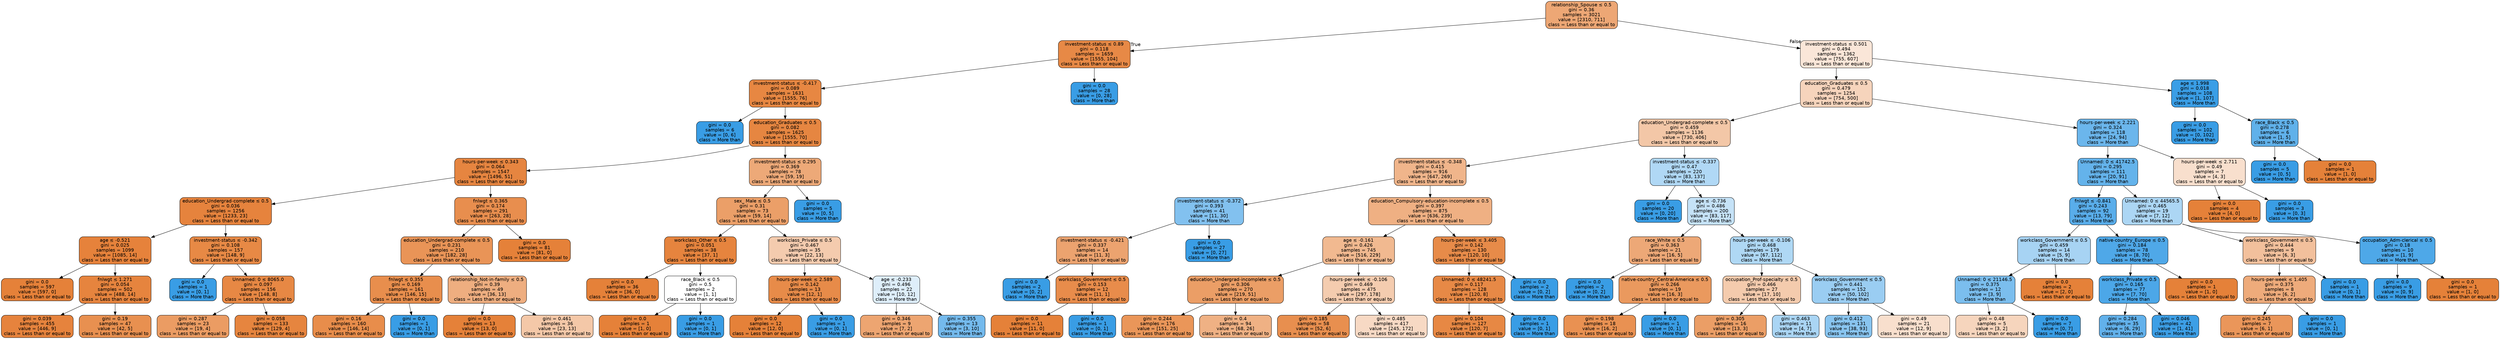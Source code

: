 digraph Tree {
node [shape=box, style="filled, rounded", color="black", fontname=helvetica] ;
edge [fontname=helvetica] ;
0 [label=<relationship_Spouse &le; 0.5<br/>gini = 0.36<br/>samples = 3021<br/>value = [2310, 711]<br/>class = Less than or equal to>, fillcolor="#e58139b1"] ;
1 [label=<investment-status &le; 0.89<br/>gini = 0.118<br/>samples = 1659<br/>value = [1555, 104]<br/>class = Less than or equal to>, fillcolor="#e58139ee"] ;
0 -> 1 [labeldistance=2.5, labelangle=45, headlabel="True"] ;
2 [label=<investment-status &le; -0.417<br/>gini = 0.089<br/>samples = 1631<br/>value = [1555, 76]<br/>class = Less than or equal to>, fillcolor="#e58139f3"] ;
1 -> 2 ;
3 [label=<gini = 0.0<br/>samples = 6<br/>value = [0, 6]<br/>class = More than>, fillcolor="#399de5ff"] ;
2 -> 3 ;
4 [label=<education_Graduates &le; 0.5<br/>gini = 0.082<br/>samples = 1625<br/>value = [1555, 70]<br/>class = Less than or equal to>, fillcolor="#e58139f4"] ;
2 -> 4 ;
5 [label=<hours-per-week &le; 0.343<br/>gini = 0.064<br/>samples = 1547<br/>value = [1496, 51]<br/>class = Less than or equal to>, fillcolor="#e58139f6"] ;
4 -> 5 ;
6 [label=<education_Undergrad-complete &le; 0.5<br/>gini = 0.036<br/>samples = 1256<br/>value = [1233, 23]<br/>class = Less than or equal to>, fillcolor="#e58139fa"] ;
5 -> 6 ;
7 [label=<age &le; -0.521<br/>gini = 0.025<br/>samples = 1099<br/>value = [1085, 14]<br/>class = Less than or equal to>, fillcolor="#e58139fc"] ;
6 -> 7 ;
8 [label=<gini = 0.0<br/>samples = 597<br/>value = [597, 0]<br/>class = Less than or equal to>, fillcolor="#e58139ff"] ;
7 -> 8 ;
9 [label=<fnlwgt &le; 1.271<br/>gini = 0.054<br/>samples = 502<br/>value = [488, 14]<br/>class = Less than or equal to>, fillcolor="#e58139f8"] ;
7 -> 9 ;
10 [label=<gini = 0.039<br/>samples = 455<br/>value = [446, 9]<br/>class = Less than or equal to>, fillcolor="#e58139fa"] ;
9 -> 10 ;
11 [label=<gini = 0.19<br/>samples = 47<br/>value = [42, 5]<br/>class = Less than or equal to>, fillcolor="#e58139e1"] ;
9 -> 11 ;
12 [label=<investment-status &le; -0.342<br/>gini = 0.108<br/>samples = 157<br/>value = [148, 9]<br/>class = Less than or equal to>, fillcolor="#e58139ef"] ;
6 -> 12 ;
13 [label=<gini = 0.0<br/>samples = 1<br/>value = [0, 1]<br/>class = More than>, fillcolor="#399de5ff"] ;
12 -> 13 ;
14 [label=<Unnamed: 0 &le; 8065.0<br/>gini = 0.097<br/>samples = 156<br/>value = [148, 8]<br/>class = Less than or equal to>, fillcolor="#e58139f1"] ;
12 -> 14 ;
15 [label=<gini = 0.287<br/>samples = 23<br/>value = [19, 4]<br/>class = Less than or equal to>, fillcolor="#e58139c9"] ;
14 -> 15 ;
16 [label=<gini = 0.058<br/>samples = 133<br/>value = [129, 4]<br/>class = Less than or equal to>, fillcolor="#e58139f7"] ;
14 -> 16 ;
17 [label=<fnlwgt &le; 0.365<br/>gini = 0.174<br/>samples = 291<br/>value = [263, 28]<br/>class = Less than or equal to>, fillcolor="#e58139e4"] ;
5 -> 17 ;
18 [label=<education_Undergrad-complete &le; 0.5<br/>gini = 0.231<br/>samples = 210<br/>value = [182, 28]<br/>class = Less than or equal to>, fillcolor="#e58139d8"] ;
17 -> 18 ;
19 [label=<fnlwgt &le; 0.355<br/>gini = 0.169<br/>samples = 161<br/>value = [146, 15]<br/>class = Less than or equal to>, fillcolor="#e58139e5"] ;
18 -> 19 ;
20 [label=<gini = 0.16<br/>samples = 160<br/>value = [146, 14]<br/>class = Less than or equal to>, fillcolor="#e58139e7"] ;
19 -> 20 ;
21 [label=<gini = 0.0<br/>samples = 1<br/>value = [0, 1]<br/>class = More than>, fillcolor="#399de5ff"] ;
19 -> 21 ;
22 [label=<relationship_Not-in-family &le; 0.5<br/>gini = 0.39<br/>samples = 49<br/>value = [36, 13]<br/>class = Less than or equal to>, fillcolor="#e58139a3"] ;
18 -> 22 ;
23 [label=<gini = 0.0<br/>samples = 13<br/>value = [13, 0]<br/>class = Less than or equal to>, fillcolor="#e58139ff"] ;
22 -> 23 ;
24 [label=<gini = 0.461<br/>samples = 36<br/>value = [23, 13]<br/>class = Less than or equal to>, fillcolor="#e581396f"] ;
22 -> 24 ;
25 [label=<gini = 0.0<br/>samples = 81<br/>value = [81, 0]<br/>class = Less than or equal to>, fillcolor="#e58139ff"] ;
17 -> 25 ;
26 [label=<investment-status &le; 0.295<br/>gini = 0.369<br/>samples = 78<br/>value = [59, 19]<br/>class = Less than or equal to>, fillcolor="#e58139ad"] ;
4 -> 26 ;
27 [label=<sex_ Male &le; 0.5<br/>gini = 0.31<br/>samples = 73<br/>value = [59, 14]<br/>class = Less than or equal to>, fillcolor="#e58139c2"] ;
26 -> 27 ;
28 [label=<workclass_Other &le; 0.5<br/>gini = 0.051<br/>samples = 38<br/>value = [37, 1]<br/>class = Less than or equal to>, fillcolor="#e58139f8"] ;
27 -> 28 ;
29 [label=<gini = 0.0<br/>samples = 36<br/>value = [36, 0]<br/>class = Less than or equal to>, fillcolor="#e58139ff"] ;
28 -> 29 ;
30 [label=<race_Black &le; 0.5<br/>gini = 0.5<br/>samples = 2<br/>value = [1, 1]<br/>class = Less than or equal to>, fillcolor="#e5813900"] ;
28 -> 30 ;
31 [label=<gini = 0.0<br/>samples = 1<br/>value = [1, 0]<br/>class = Less than or equal to>, fillcolor="#e58139ff"] ;
30 -> 31 ;
32 [label=<gini = 0.0<br/>samples = 1<br/>value = [0, 1]<br/>class = More than>, fillcolor="#399de5ff"] ;
30 -> 32 ;
33 [label=<workclass_Private &le; 0.5<br/>gini = 0.467<br/>samples = 35<br/>value = [22, 13]<br/>class = Less than or equal to>, fillcolor="#e5813968"] ;
27 -> 33 ;
34 [label=<hours-per-week &le; 2.589<br/>gini = 0.142<br/>samples = 13<br/>value = [12, 1]<br/>class = Less than or equal to>, fillcolor="#e58139ea"] ;
33 -> 34 ;
35 [label=<gini = 0.0<br/>samples = 12<br/>value = [12, 0]<br/>class = Less than or equal to>, fillcolor="#e58139ff"] ;
34 -> 35 ;
36 [label=<gini = 0.0<br/>samples = 1<br/>value = [0, 1]<br/>class = More than>, fillcolor="#399de5ff"] ;
34 -> 36 ;
37 [label=<age &le; -0.233<br/>gini = 0.496<br/>samples = 22<br/>value = [10, 12]<br/>class = More than>, fillcolor="#399de52a"] ;
33 -> 37 ;
38 [label=<gini = 0.346<br/>samples = 9<br/>value = [7, 2]<br/>class = Less than or equal to>, fillcolor="#e58139b6"] ;
37 -> 38 ;
39 [label=<gini = 0.355<br/>samples = 13<br/>value = [3, 10]<br/>class = More than>, fillcolor="#399de5b3"] ;
37 -> 39 ;
40 [label=<gini = 0.0<br/>samples = 5<br/>value = [0, 5]<br/>class = More than>, fillcolor="#399de5ff"] ;
26 -> 40 ;
41 [label=<gini = 0.0<br/>samples = 28<br/>value = [0, 28]<br/>class = More than>, fillcolor="#399de5ff"] ;
1 -> 41 ;
42 [label=<investment-status &le; 0.501<br/>gini = 0.494<br/>samples = 1362<br/>value = [755, 607]<br/>class = Less than or equal to>, fillcolor="#e5813932"] ;
0 -> 42 [labeldistance=2.5, labelangle=-45, headlabel="False"] ;
43 [label=<education_Graduates &le; 0.5<br/>gini = 0.479<br/>samples = 1254<br/>value = [754, 500]<br/>class = Less than or equal to>, fillcolor="#e5813956"] ;
42 -> 43 ;
44 [label=<education_Undergrad-complete &le; 0.5<br/>gini = 0.459<br/>samples = 1136<br/>value = [730, 406]<br/>class = Less than or equal to>, fillcolor="#e5813971"] ;
43 -> 44 ;
45 [label=<investment-status &le; -0.348<br/>gini = 0.415<br/>samples = 916<br/>value = [647, 269]<br/>class = Less than or equal to>, fillcolor="#e5813995"] ;
44 -> 45 ;
46 [label=<investment-status &le; -0.372<br/>gini = 0.393<br/>samples = 41<br/>value = [11, 30]<br/>class = More than>, fillcolor="#399de5a1"] ;
45 -> 46 ;
47 [label=<investment-status &le; -0.421<br/>gini = 0.337<br/>samples = 14<br/>value = [11, 3]<br/>class = Less than or equal to>, fillcolor="#e58139b9"] ;
46 -> 47 ;
48 [label=<gini = 0.0<br/>samples = 2<br/>value = [0, 2]<br/>class = More than>, fillcolor="#399de5ff"] ;
47 -> 48 ;
49 [label=<workclass_Government &le; 0.5<br/>gini = 0.153<br/>samples = 12<br/>value = [11, 1]<br/>class = Less than or equal to>, fillcolor="#e58139e8"] ;
47 -> 49 ;
50 [label=<gini = 0.0<br/>samples = 11<br/>value = [11, 0]<br/>class = Less than or equal to>, fillcolor="#e58139ff"] ;
49 -> 50 ;
51 [label=<gini = 0.0<br/>samples = 1<br/>value = [0, 1]<br/>class = More than>, fillcolor="#399de5ff"] ;
49 -> 51 ;
52 [label=<gini = 0.0<br/>samples = 27<br/>value = [0, 27]<br/>class = More than>, fillcolor="#399de5ff"] ;
46 -> 52 ;
53 [label=<education_Compulsory-education-incomplete &le; 0.5<br/>gini = 0.397<br/>samples = 875<br/>value = [636, 239]<br/>class = Less than or equal to>, fillcolor="#e581399f"] ;
45 -> 53 ;
54 [label=<age &le; -0.161<br/>gini = 0.426<br/>samples = 745<br/>value = [516, 229]<br/>class = Less than or equal to>, fillcolor="#e581398e"] ;
53 -> 54 ;
55 [label=<education_Undergrad-incomplete &le; 0.5<br/>gini = 0.306<br/>samples = 270<br/>value = [219, 51]<br/>class = Less than or equal to>, fillcolor="#e58139c4"] ;
54 -> 55 ;
56 [label=<gini = 0.244<br/>samples = 176<br/>value = [151, 25]<br/>class = Less than or equal to>, fillcolor="#e58139d5"] ;
55 -> 56 ;
57 [label=<gini = 0.4<br/>samples = 94<br/>value = [68, 26]<br/>class = Less than or equal to>, fillcolor="#e581399e"] ;
55 -> 57 ;
58 [label=<hours-per-week &le; -0.106<br/>gini = 0.469<br/>samples = 475<br/>value = [297, 178]<br/>class = Less than or equal to>, fillcolor="#e5813966"] ;
54 -> 58 ;
59 [label=<gini = 0.185<br/>samples = 58<br/>value = [52, 6]<br/>class = Less than or equal to>, fillcolor="#e58139e2"] ;
58 -> 59 ;
60 [label=<gini = 0.485<br/>samples = 417<br/>value = [245, 172]<br/>class = Less than or equal to>, fillcolor="#e581394c"] ;
58 -> 60 ;
61 [label=<hours-per-week &le; 3.405<br/>gini = 0.142<br/>samples = 130<br/>value = [120, 10]<br/>class = Less than or equal to>, fillcolor="#e58139ea"] ;
53 -> 61 ;
62 [label=<Unnamed: 0 &le; 48241.5<br/>gini = 0.117<br/>samples = 128<br/>value = [120, 8]<br/>class = Less than or equal to>, fillcolor="#e58139ee"] ;
61 -> 62 ;
63 [label=<gini = 0.104<br/>samples = 127<br/>value = [120, 7]<br/>class = Less than or equal to>, fillcolor="#e58139f0"] ;
62 -> 63 ;
64 [label=<gini = 0.0<br/>samples = 1<br/>value = [0, 1]<br/>class = More than>, fillcolor="#399de5ff"] ;
62 -> 64 ;
65 [label=<gini = 0.0<br/>samples = 2<br/>value = [0, 2]<br/>class = More than>, fillcolor="#399de5ff"] ;
61 -> 65 ;
66 [label=<investment-status &le; -0.337<br/>gini = 0.47<br/>samples = 220<br/>value = [83, 137]<br/>class = More than>, fillcolor="#399de565"] ;
44 -> 66 ;
67 [label=<gini = 0.0<br/>samples = 20<br/>value = [0, 20]<br/>class = More than>, fillcolor="#399de5ff"] ;
66 -> 67 ;
68 [label=<age &le; -0.736<br/>gini = 0.486<br/>samples = 200<br/>value = [83, 117]<br/>class = More than>, fillcolor="#399de54a"] ;
66 -> 68 ;
69 [label=<race_White &le; 0.5<br/>gini = 0.363<br/>samples = 21<br/>value = [16, 5]<br/>class = Less than or equal to>, fillcolor="#e58139af"] ;
68 -> 69 ;
70 [label=<gini = 0.0<br/>samples = 2<br/>value = [0, 2]<br/>class = More than>, fillcolor="#399de5ff"] ;
69 -> 70 ;
71 [label=<native-country_Central-America &le; 0.5<br/>gini = 0.266<br/>samples = 19<br/>value = [16, 3]<br/>class = Less than or equal to>, fillcolor="#e58139cf"] ;
69 -> 71 ;
72 [label=<gini = 0.198<br/>samples = 18<br/>value = [16, 2]<br/>class = Less than or equal to>, fillcolor="#e58139df"] ;
71 -> 72 ;
73 [label=<gini = 0.0<br/>samples = 1<br/>value = [0, 1]<br/>class = More than>, fillcolor="#399de5ff"] ;
71 -> 73 ;
74 [label=<hours-per-week &le; -0.106<br/>gini = 0.468<br/>samples = 179<br/>value = [67, 112]<br/>class = More than>, fillcolor="#399de566"] ;
68 -> 74 ;
75 [label=<occupation_Prof-specialty &le; 0.5<br/>gini = 0.466<br/>samples = 27<br/>value = [17, 10]<br/>class = Less than or equal to>, fillcolor="#e5813969"] ;
74 -> 75 ;
76 [label=<gini = 0.305<br/>samples = 16<br/>value = [13, 3]<br/>class = Less than or equal to>, fillcolor="#e58139c4"] ;
75 -> 76 ;
77 [label=<gini = 0.463<br/>samples = 11<br/>value = [4, 7]<br/>class = More than>, fillcolor="#399de56d"] ;
75 -> 77 ;
78 [label=<workclass_Government &le; 0.5<br/>gini = 0.441<br/>samples = 152<br/>value = [50, 102]<br/>class = More than>, fillcolor="#399de582"] ;
74 -> 78 ;
79 [label=<gini = 0.412<br/>samples = 131<br/>value = [38, 93]<br/>class = More than>, fillcolor="#399de597"] ;
78 -> 79 ;
80 [label=<gini = 0.49<br/>samples = 21<br/>value = [12, 9]<br/>class = Less than or equal to>, fillcolor="#e5813940"] ;
78 -> 80 ;
81 [label=<hours-per-week &le; 2.221<br/>gini = 0.324<br/>samples = 118<br/>value = [24, 94]<br/>class = More than>, fillcolor="#399de5be"] ;
43 -> 81 ;
82 [label=<Unnamed: 0 &le; 41742.5<br/>gini = 0.295<br/>samples = 111<br/>value = [20, 91]<br/>class = More than>, fillcolor="#399de5c7"] ;
81 -> 82 ;
83 [label=<fnlwgt &le; -0.841<br/>gini = 0.243<br/>samples = 92<br/>value = [13, 79]<br/>class = More than>, fillcolor="#399de5d5"] ;
82 -> 83 ;
84 [label=<workclass_Government &le; 0.5<br/>gini = 0.459<br/>samples = 14<br/>value = [5, 9]<br/>class = More than>, fillcolor="#399de571"] ;
83 -> 84 ;
85 [label=<Unnamed: 0 &le; 21146.5<br/>gini = 0.375<br/>samples = 12<br/>value = [3, 9]<br/>class = More than>, fillcolor="#399de5aa"] ;
84 -> 85 ;
86 [label=<gini = 0.48<br/>samples = 5<br/>value = [3, 2]<br/>class = Less than or equal to>, fillcolor="#e5813955"] ;
85 -> 86 ;
87 [label=<gini = 0.0<br/>samples = 7<br/>value = [0, 7]<br/>class = More than>, fillcolor="#399de5ff"] ;
85 -> 87 ;
88 [label=<gini = 0.0<br/>samples = 2<br/>value = [2, 0]<br/>class = Less than or equal to>, fillcolor="#e58139ff"] ;
84 -> 88 ;
89 [label=<native-country_Europe &le; 0.5<br/>gini = 0.184<br/>samples = 78<br/>value = [8, 70]<br/>class = More than>, fillcolor="#399de5e2"] ;
83 -> 89 ;
90 [label=<workclass_Private &le; 0.5<br/>gini = 0.165<br/>samples = 77<br/>value = [7, 70]<br/>class = More than>, fillcolor="#399de5e6"] ;
89 -> 90 ;
91 [label=<gini = 0.284<br/>samples = 35<br/>value = [6, 29]<br/>class = More than>, fillcolor="#399de5ca"] ;
90 -> 91 ;
92 [label=<gini = 0.046<br/>samples = 42<br/>value = [1, 41]<br/>class = More than>, fillcolor="#399de5f9"] ;
90 -> 92 ;
93 [label=<gini = 0.0<br/>samples = 1<br/>value = [1, 0]<br/>class = Less than or equal to>, fillcolor="#e58139ff"] ;
89 -> 93 ;
94 [label=<Unnamed: 0 &le; 44565.5<br/>gini = 0.465<br/>samples = 19<br/>value = [7, 12]<br/>class = More than>, fillcolor="#399de56a"] ;
82 -> 94 ;
95 [label=<workclass_Government &le; 0.5<br/>gini = 0.444<br/>samples = 9<br/>value = [6, 3]<br/>class = Less than or equal to>, fillcolor="#e581397f"] ;
94 -> 95 ;
96 [label=<hours-per-week &le; 1.405<br/>gini = 0.375<br/>samples = 8<br/>value = [6, 2]<br/>class = Less than or equal to>, fillcolor="#e58139aa"] ;
95 -> 96 ;
97 [label=<gini = 0.245<br/>samples = 7<br/>value = [6, 1]<br/>class = Less than or equal to>, fillcolor="#e58139d4"] ;
96 -> 97 ;
98 [label=<gini = 0.0<br/>samples = 1<br/>value = [0, 1]<br/>class = More than>, fillcolor="#399de5ff"] ;
96 -> 98 ;
99 [label=<gini = 0.0<br/>samples = 1<br/>value = [0, 1]<br/>class = More than>, fillcolor="#399de5ff"] ;
95 -> 99 ;
100 [label=<occupation_Adm-clerical &le; 0.5<br/>gini = 0.18<br/>samples = 10<br/>value = [1, 9]<br/>class = More than>, fillcolor="#399de5e3"] ;
94 -> 100 ;
101 [label=<gini = 0.0<br/>samples = 9<br/>value = [0, 9]<br/>class = More than>, fillcolor="#399de5ff"] ;
100 -> 101 ;
102 [label=<gini = 0.0<br/>samples = 1<br/>value = [1, 0]<br/>class = Less than or equal to>, fillcolor="#e58139ff"] ;
100 -> 102 ;
103 [label=<hours-per-week &le; 2.711<br/>gini = 0.49<br/>samples = 7<br/>value = [4, 3]<br/>class = Less than or equal to>, fillcolor="#e5813940"] ;
81 -> 103 ;
104 [label=<gini = 0.0<br/>samples = 4<br/>value = [4, 0]<br/>class = Less than or equal to>, fillcolor="#e58139ff"] ;
103 -> 104 ;
105 [label=<gini = 0.0<br/>samples = 3<br/>value = [0, 3]<br/>class = More than>, fillcolor="#399de5ff"] ;
103 -> 105 ;
106 [label=<age &le; 1.998<br/>gini = 0.018<br/>samples = 108<br/>value = [1, 107]<br/>class = More than>, fillcolor="#399de5fd"] ;
42 -> 106 ;
107 [label=<gini = 0.0<br/>samples = 102<br/>value = [0, 102]<br/>class = More than>, fillcolor="#399de5ff"] ;
106 -> 107 ;
108 [label=<race_Black &le; 0.5<br/>gini = 0.278<br/>samples = 6<br/>value = [1, 5]<br/>class = More than>, fillcolor="#399de5cc"] ;
106 -> 108 ;
109 [label=<gini = 0.0<br/>samples = 5<br/>value = [0, 5]<br/>class = More than>, fillcolor="#399de5ff"] ;
108 -> 109 ;
110 [label=<gini = 0.0<br/>samples = 1<br/>value = [1, 0]<br/>class = Less than or equal to>, fillcolor="#e58139ff"] ;
108 -> 110 ;
}